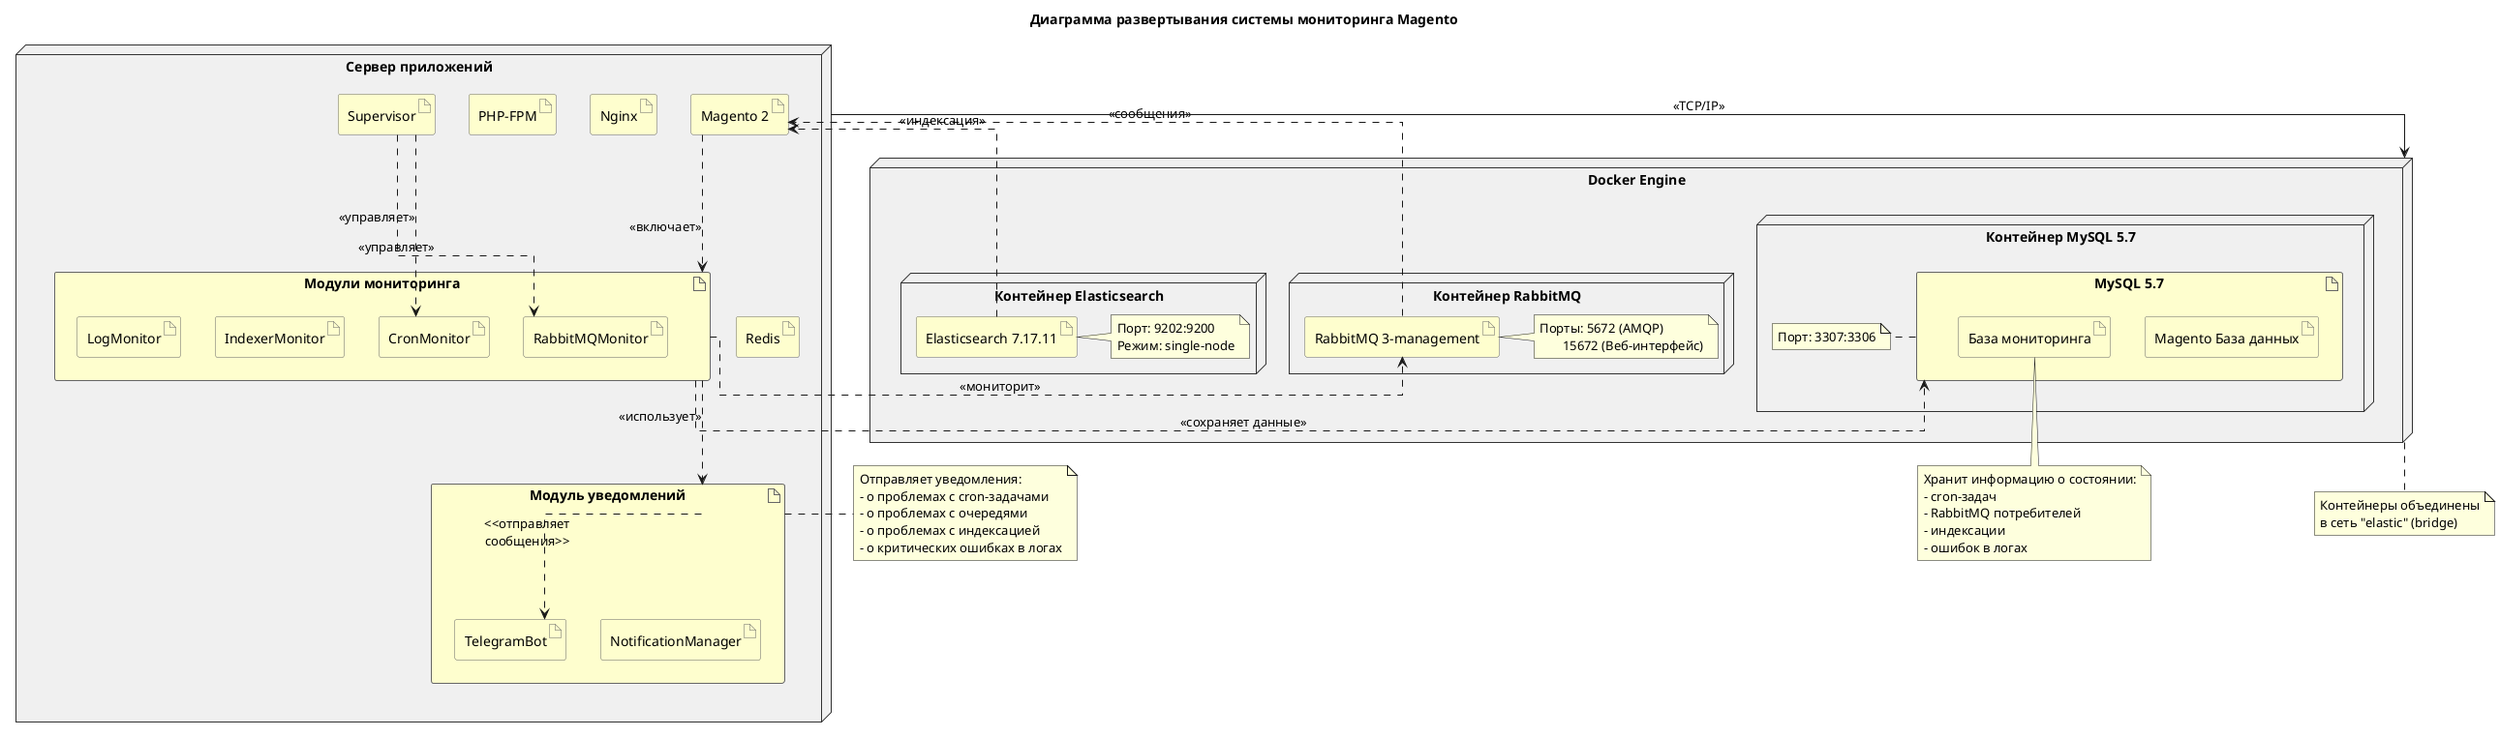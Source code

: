 @startuml
skinparam node {
  BackgroundColor #F0F0F0
  BorderColor #333333
}
skinparam artifact {
  BackgroundColor #FEFECE
  BorderColor #666666
}
skinparam linetype ortho

title Диаграмма развертывания системы мониторинга Magento

node "Сервер приложений" as AppServer {
  artifact "Magento 2" as Magento
  artifact "PHP-FPM" as PhpFpm
  artifact "Nginx" as Nginx
  artifact "Redis" as Redis
  
  artifact "Модули мониторинга" as MonitoringExtension {
    artifact "CronMonitor" as CronMon
    artifact "RabbitMQMonitor" as RMQMon
    artifact "IndexerMonitor" as IdxMon
    artifact "LogMonitor" as LogMon
  }
  
  artifact "Модуль уведомлений" as NotificationExtension {
    artifact "NotificationManager" as NotifMan
    artifact "TelegramBot" as TelegramBot
  }
  
  artifact "Supervisor" as Supervisor
}

node "Docker Engine" as DockerEnvironment {  
  node "Контейнер MySQL 5.7" as DbServer {
    artifact "MySQL 5.7" as MySQL {
      artifact "Magento База данных" as MagentoDb
      artifact "База мониторинга" as MonitoringDb
    }
    note right of MySQL 
      Порт: 3307:3306
    end note
  }
  
  node "Контейнер RabbitMQ" as RabbitMQServer {
    artifact "RabbitMQ 3-management" as RabbitMQ
    note right of RabbitMQ
      Порты: 5672 (AMQP)
             15672 (Веб-интерфейс)
    end note
  }
  
  node "Контейнер Elasticsearch" as ElasticsearchServer {
    artifact "Elasticsearch 7.17.11" as Elasticsearch
    note right of Elasticsearch
      Порт: 9202:9200
      Режим: single-node
    end note
  }
}

' Связи между компонентами
Magento ..> MonitoringExtension : <<включает>>
MonitoringExtension ..> NotificationExtension : <<использует>>
MonitoringExtension ..> MySQL : <<сохраняет данные>>
MonitoringExtension ..> RabbitMQ : <<мониторит>>
RabbitMQ ..> Magento : <<сообщения>>
Elasticsearch ..> Magento : <<индексация>>
NotificationExtension ..> TelegramBot : <<отправляет\nсообщения>>
Supervisor ..> CronMon : <<управляет>>
Supervisor ..> RMQMon : <<управляет>>

AppServer --> DockerEnvironment : <<TCP/IP>>

note bottom of MonitoringDb
  Хранит информацию о состоянии:
  - cron-задач
  - RabbitMQ потребителей
  - индексации
  - ошибок в логах
end note

note right of NotificationExtension
  Отправляет уведомления:
  - о проблемах с cron-задачами
  - о проблемах с очередями
  - о проблемах с индексацией
  - о критических ошибках в логах
end note

note bottom of DockerEnvironment
  Контейнеры объединены
  в сеть "elastic" (bridge)
end note

@enduml
